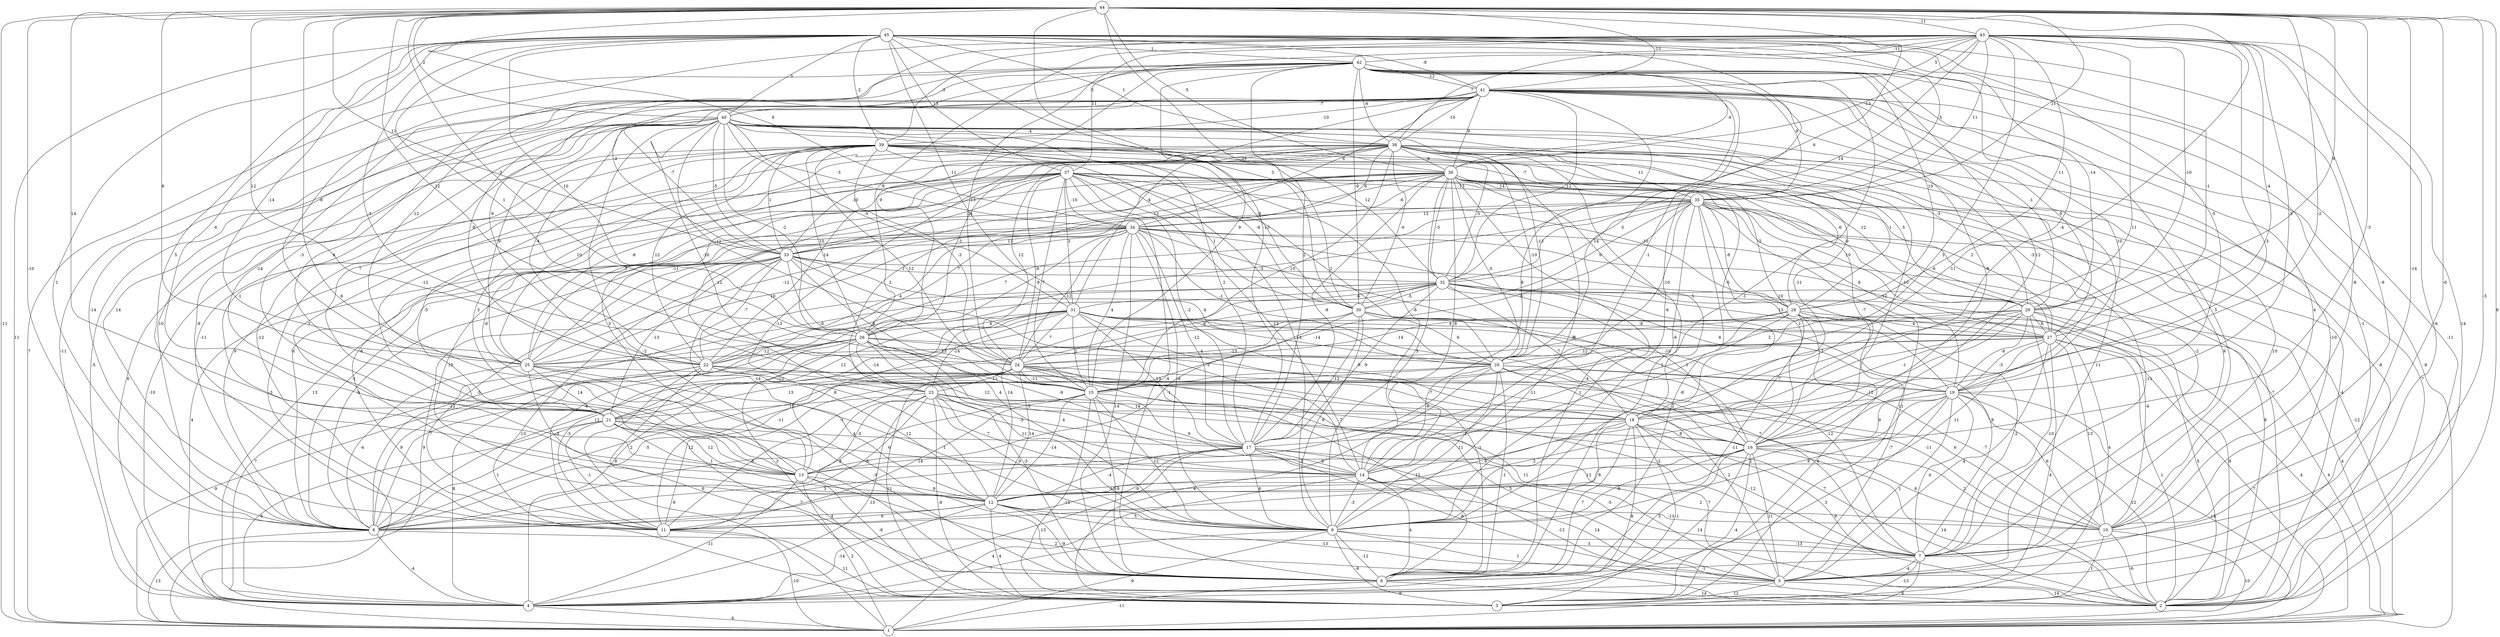 graph { 
	 fontname="Helvetica,Arial,sans-serif" 
	 node [shape = circle]; 
	 45 -- 1 [label = "11"];
	 45 -- 8 [label = "1"];
	 45 -- 10 [label = "-8"];
	 45 -- 13 [label = "5"];
	 45 -- 14 [label = "-1"];
	 45 -- 15 [label = "-3"];
	 45 -- 18 [label = "-4"];
	 45 -- 19 [label = "-5"];
	 45 -- 21 [label = "-6"];
	 45 -- 24 [label = "1"];
	 45 -- 25 [label = "-14"];
	 45 -- 26 [label = "10"];
	 45 -- 27 [label = "-1"];
	 45 -- 29 [label = "-14"];
	 45 -- 30 [label = "3"];
	 45 -- 31 [label = "-11"];
	 45 -- 35 [label = "5"];
	 45 -- 37 [label = "13"];
	 45 -- 38 [label = "1"];
	 45 -- 39 [label = "-2"];
	 45 -- 40 [label = "3"];
	 45 -- 41 [label = "-8"];
	 45 -- 42 [label = "1"];
	 44 -- 1 [label = "-11"];
	 44 -- 2 [label = "9"];
	 44 -- 5 [label = "-5"];
	 44 -- 6 [label = "6"];
	 44 -- 7 [label = "-6"];
	 44 -- 8 [label = "-10"];
	 44 -- 9 [label = "-11"];
	 44 -- 10 [label = "-14"];
	 44 -- 16 [label = "-3"];
	 44 -- 17 [label = "-13"];
	 44 -- 18 [label = "-2"];
	 44 -- 21 [label = "14"];
	 44 -- 22 [label = "12"];
	 44 -- 24 [label = "12"];
	 44 -- 25 [label = "9"];
	 44 -- 26 [label = "-3"];
	 44 -- 29 [label = "8"];
	 44 -- 30 [label = "11"];
	 44 -- 32 [label = "6"];
	 44 -- 33 [label = "11"];
	 44 -- 34 [label = "9"];
	 44 -- 35 [label = "11"];
	 44 -- 36 [label = "-5"];
	 44 -- 40 [label = "2"];
	 44 -- 41 [label = "-13"];
	 44 -- 43 [label = "11"];
	 43 -- 2 [label = "14"];
	 43 -- 3 [label = "-6"];
	 43 -- 10 [label = "-8"];
	 43 -- 13 [label = "6"];
	 43 -- 14 [label = "3"];
	 43 -- 16 [label = "-3"];
	 43 -- 18 [label = "11"];
	 43 -- 19 [label = "-3"];
	 43 -- 24 [label = "13"];
	 43 -- 25 [label = "-8"];
	 43 -- 26 [label = "-9"];
	 43 -- 27 [label = "-4"];
	 43 -- 28 [label = "11"];
	 43 -- 29 [label = "-10"];
	 43 -- 32 [label = "14"];
	 43 -- 35 [label = "11"];
	 43 -- 36 [label = "-13"];
	 43 -- 37 [label = "11"];
	 43 -- 38 [label = "7"];
	 43 -- 39 [label = "-3"];
	 43 -- 41 [label = "5"];
	 43 -- 42 [label = "-11"];
	 42 -- 1 [label = "7"];
	 42 -- 2 [label = "-11"];
	 42 -- 5 [label = "-1"];
	 42 -- 7 [label = "5"];
	 42 -- 9 [label = "-1"];
	 42 -- 13 [label = "-14"];
	 42 -- 15 [label = "9"];
	 42 -- 16 [label = "12"];
	 42 -- 17 [label = "2"];
	 42 -- 22 [label = "-9"];
	 42 -- 25 [label = "-12"];
	 42 -- 26 [label = "9"];
	 42 -- 28 [label = "10"];
	 42 -- 30 [label = "-9"];
	 42 -- 33 [label = "-2"];
	 42 -- 35 [label = "9"];
	 42 -- 36 [label = "-4"];
	 42 -- 38 [label = "-6"];
	 42 -- 40 [label = "-5"];
	 42 -- 41 [label = "-12"];
	 41 -- 1 [label = "-8"];
	 41 -- 4 [label = "-11"];
	 41 -- 5 [label = "-10"];
	 41 -- 8 [label = "-14"];
	 41 -- 9 [label = "-6"];
	 41 -- 10 [label = "4"];
	 41 -- 11 [label = "14"];
	 41 -- 14 [label = "8"];
	 41 -- 16 [label = "-8"];
	 41 -- 19 [label = "10"];
	 41 -- 20 [label = "5"];
	 41 -- 21 [label = "-3"];
	 41 -- 22 [label = "-8"];
	 41 -- 27 [label = "9"];
	 41 -- 29 [label = "-1"];
	 41 -- 31 [label = "-4"];
	 41 -- 32 [label = "12"];
	 41 -- 33 [label = "-7"];
	 41 -- 34 [label = "6"];
	 41 -- 36 [label = "9"];
	 41 -- 38 [label = "-10"];
	 41 -- 39 [label = "-10"];
	 41 -- 40 [label = "-7"];
	 40 -- 2 [label = "-8"];
	 40 -- 4 [label = "-5"];
	 40 -- 6 [label = "-2"];
	 40 -- 8 [label = "10"];
	 40 -- 11 [label = "-9"];
	 40 -- 13 [label = "-1"];
	 40 -- 15 [label = "-10"];
	 40 -- 16 [label = "-10"];
	 40 -- 17 [label = "2"];
	 40 -- 19 [label = "-3"];
	 40 -- 20 [label = "-13"];
	 40 -- 21 [label = "7"];
	 40 -- 22 [label = "-4"];
	 40 -- 24 [label = "-11"];
	 40 -- 25 [label = "9"];
	 40 -- 26 [label = "-2"];
	 40 -- 29 [label = "-3"];
	 40 -- 30 [label = "-9"];
	 40 -- 31 [label = "-5"];
	 40 -- 32 [label = "12"];
	 40 -- 33 [label = "-5"];
	 40 -- 34 [label = "-3"];
	 40 -- 38 [label = "-4"];
	 39 -- 4 [label = "6"];
	 39 -- 7 [label = "-2"];
	 39 -- 8 [label = "-11"];
	 39 -- 9 [label = "14"];
	 39 -- 11 [label = "-12"];
	 39 -- 12 [label = "3"];
	 39 -- 13 [label = "-5"];
	 39 -- 14 [label = "-8"];
	 39 -- 15 [label = "12"];
	 39 -- 18 [label = "-6"];
	 39 -- 22 [label = "12"];
	 39 -- 24 [label = "-3"];
	 39 -- 25 [label = "10"];
	 39 -- 26 [label = "10"];
	 39 -- 28 [label = "-6"];
	 39 -- 29 [label = "12"];
	 39 -- 30 [label = "-8"];
	 39 -- 33 [label = "1"];
	 39 -- 35 [label = "-7"];
	 39 -- 36 [label = "-9"];
	 38 -- 1 [label = "-3"];
	 38 -- 2 [label = "7"];
	 38 -- 5 [label = "11"];
	 38 -- 6 [label = "1"];
	 38 -- 7 [label = "9"];
	 38 -- 9 [label = "-3"];
	 38 -- 12 [label = "-13"];
	 38 -- 13 [label = "3"];
	 38 -- 15 [label = "-10"];
	 38 -- 18 [label = "-11"];
	 38 -- 20 [label = "-10"];
	 38 -- 21 [label = "-12"];
	 38 -- 22 [label = "-14"];
	 38 -- 24 [label = "12"];
	 38 -- 25 [label = "-8"];
	 38 -- 26 [label = "-3"];
	 38 -- 28 [label = "1"];
	 38 -- 29 [label = "5"];
	 38 -- 30 [label = "-6"];
	 38 -- 32 [label = "-5"];
	 38 -- 33 [label = "-10"];
	 38 -- 34 [label = "6"];
	 38 -- 35 [label = "11"];
	 38 -- 36 [label = "-9"];
	 37 -- 2 [label = "-7"];
	 37 -- 4 [label = "-10"];
	 37 -- 6 [label = "-4"];
	 37 -- 8 [label = "9"];
	 37 -- 11 [label = "-6"];
	 37 -- 13 [label = "-8"];
	 37 -- 14 [label = "-12"];
	 37 -- 15 [label = "7"];
	 37 -- 17 [label = "-2"];
	 37 -- 20 [label = "2"];
	 37 -- 23 [label = "12"];
	 37 -- 24 [label = "-9"];
	 37 -- 25 [label = "3"];
	 37 -- 28 [label = "-10"];
	 37 -- 29 [label = "-9"];
	 37 -- 30 [label = "1"];
	 37 -- 31 [label = "3"];
	 37 -- 33 [label = "-14"];
	 37 -- 34 [label = "-10"];
	 37 -- 35 [label = "-13"];
	 36 -- 2 [label = "-4"];
	 36 -- 4 [label = "13"];
	 36 -- 6 [label = "-4"];
	 36 -- 8 [label = "6"];
	 36 -- 9 [label = "5"];
	 36 -- 10 [label = "10"];
	 36 -- 13 [label = "3"];
	 36 -- 14 [label = "-8"];
	 36 -- 16 [label = "-7"];
	 36 -- 17 [label = "-8"];
	 36 -- 18 [label = "5"];
	 36 -- 20 [label = "-5"];
	 36 -- 22 [label = "7"];
	 36 -- 23 [label = "2"];
	 36 -- 25 [label = "-11"];
	 36 -- 27 [label = "2"];
	 36 -- 28 [label = "-2"];
	 36 -- 32 [label = "-3"];
	 36 -- 33 [label = "13"];
	 36 -- 34 [label = "-6"];
	 36 -- 35 [label = "14"];
	 35 -- 1 [label = "-12"];
	 35 -- 3 [label = "11"];
	 35 -- 6 [label = "-8"];
	 35 -- 7 [label = "-11"];
	 35 -- 14 [label = "-6"];
	 35 -- 15 [label = "8"];
	 35 -- 16 [label = "1"];
	 35 -- 19 [label = "12"];
	 35 -- 20 [label = "-10"];
	 35 -- 22 [label = "7"];
	 35 -- 25 [label = "-12"];
	 35 -- 26 [label = "-3"];
	 35 -- 27 [label = "-6"];
	 35 -- 28 [label = "-8"];
	 35 -- 29 [label = "10"];
	 35 -- 30 [label = "9"];
	 35 -- 32 [label = "14"];
	 35 -- 34 [label = "12"];
	 34 -- 2 [label = "8"];
	 34 -- 4 [label = "4"];
	 34 -- 6 [label = "14"];
	 34 -- 8 [label = "-1"];
	 34 -- 9 [label = "-8"];
	 34 -- 12 [label = "10"];
	 34 -- 15 [label = "4"];
	 34 -- 16 [label = "-8"];
	 34 -- 17 [label = "-12"];
	 34 -- 19 [label = "13"];
	 34 -- 20 [label = "-1"];
	 34 -- 22 [label = "4"];
	 34 -- 24 [label = "-12"];
	 34 -- 25 [label = "10"];
	 34 -- 26 [label = "9"];
	 34 -- 27 [label = "6"];
	 34 -- 33 [label = "13"];
	 33 -- 1 [label = "9"];
	 33 -- 3 [label = "13"];
	 33 -- 8 [label = "5"];
	 33 -- 9 [label = "4"];
	 33 -- 11 [label = "-5"];
	 33 -- 12 [label = "-14"];
	 33 -- 14 [label = "-3"];
	 33 -- 15 [label = "8"];
	 33 -- 20 [label = "4"];
	 33 -- 21 [label = "-13"];
	 33 -- 22 [label = "-7"];
	 33 -- 27 [label = "-10"];
	 33 -- 32 [label = "-1"];
	 32 -- 1 [label = "4"];
	 32 -- 3 [label = "4"];
	 32 -- 7 [label = "8"];
	 32 -- 8 [label = "-12"];
	 32 -- 10 [label = "-4"];
	 32 -- 11 [label = "-4"];
	 32 -- 12 [label = "14"];
	 32 -- 16 [label = "1"];
	 32 -- 17 [label = "-9"];
	 32 -- 18 [label = "7"];
	 32 -- 19 [label = "6"];
	 32 -- 24 [label = "-8"];
	 32 -- 25 [label = "-8"];
	 32 -- 30 [label = "-5"];
	 32 -- 31 [label = "-6"];
	 31 -- 3 [label = "3"];
	 31 -- 4 [label = "7"];
	 31 -- 6 [label = "-1"];
	 31 -- 7 [label = "7"];
	 31 -- 13 [label = "8"];
	 31 -- 15 [label = "2"];
	 31 -- 17 [label = "13"];
	 31 -- 18 [label = "-9"];
	 31 -- 19 [label = "-10"];
	 31 -- 20 [label = "-14"];
	 31 -- 21 [label = "12"];
	 31 -- 23 [label = "-14"];
	 31 -- 24 [label = "7"];
	 31 -- 26 [label = "6"];
	 31 -- 27 [label = "4"];
	 30 -- 2 [label = "5"];
	 30 -- 7 [label = "-12"];
	 30 -- 8 [label = "12"];
	 30 -- 9 [label = "9"];
	 30 -- 13 [label = "-1"];
	 30 -- 15 [label = "-13"];
	 30 -- 17 [label = "-12"];
	 30 -- 20 [label = "6"];
	 30 -- 27 [label = "-8"];
	 29 -- 1 [label = "4"];
	 29 -- 2 [label = "9"];
	 29 -- 7 [label = "-10"];
	 29 -- 11 [label = "-1"];
	 29 -- 14 [label = "-12"];
	 29 -- 15 [label = "7"];
	 29 -- 18 [label = "-1"];
	 29 -- 19 [label = "-8"];
	 29 -- 20 [label = "2"];
	 29 -- 27 [label = "6"];
	 28 -- 1 [label = "4"];
	 28 -- 3 [label = "4"];
	 28 -- 4 [label = "8"];
	 28 -- 5 [label = "-7"];
	 28 -- 6 [label = "-11"];
	 28 -- 7 [label = "-2"];
	 28 -- 11 [label = "-11"];
	 28 -- 13 [label = "1"];
	 28 -- 15 [label = "12"];
	 28 -- 24 [label = "-14"];
	 28 -- 27 [label = "-4"];
	 27 -- 1 [label = "-7"];
	 27 -- 2 [label = "1"];
	 27 -- 3 [label = "4"];
	 27 -- 5 [label = "4"];
	 27 -- 10 [label = "13"];
	 27 -- 12 [label = "11"];
	 27 -- 19 [label = "-3"];
	 27 -- 24 [label = "7"];
	 27 -- 25 [label = "13"];
	 26 -- 1 [label = "-9"];
	 26 -- 6 [label = "-5"];
	 26 -- 8 [label = "7"];
	 26 -- 9 [label = "11"];
	 26 -- 11 [label = "-3"];
	 26 -- 14 [label = "-5"];
	 26 -- 16 [label = "-11"];
	 26 -- 17 [label = "-9"];
	 26 -- 20 [label = "4"];
	 26 -- 21 [label = "-13"];
	 26 -- 22 [label = "-12"];
	 26 -- 23 [label = "-14"];
	 25 -- 2 [label = "7"];
	 25 -- 6 [label = "-9"];
	 25 -- 8 [label = "-4"];
	 25 -- 9 [label = "-1"];
	 25 -- 12 [label = "-3"];
	 25 -- 21 [label = "14"];
	 24 -- 3 [label = "11"];
	 24 -- 5 [label = "11"];
	 24 -- 6 [label = "12"];
	 24 -- 7 [label = "-2"];
	 24 -- 8 [label = "2"];
	 24 -- 10 [label = "-11"];
	 24 -- 12 [label = "14"];
	 24 -- 15 [label = "-11"];
	 24 -- 18 [label = "-7"];
	 24 -- 21 [label = "13"];
	 24 -- 23 [label = "11"];
	 23 -- 2 [label = "7"];
	 23 -- 3 [label = "-8"];
	 23 -- 4 [label = "13"];
	 23 -- 8 [label = "6"];
	 23 -- 9 [label = "9"];
	 23 -- 11 [label = "-8"];
	 23 -- 13 [label = "-3"];
	 23 -- 14 [label = "7"];
	 23 -- 16 [label = "-7"];
	 23 -- 17 [label = "4"];
	 23 -- 18 [label = "14"];
	 23 -- 21 [label = "13"];
	 22 -- 1 [label = "-9"];
	 22 -- 2 [label = "6"];
	 22 -- 3 [label = "6"];
	 22 -- 4 [label = "8"];
	 22 -- 8 [label = "9"];
	 22 -- 10 [label = "6"];
	 22 -- 12 [label = "12"];
	 22 -- 14 [label = "-3"];
	 22 -- 18 [label = "12"];
	 21 -- 4 [label = "6"];
	 21 -- 6 [label = "7"];
	 21 -- 8 [label = "1"];
	 21 -- 11 [label = "-1"];
	 21 -- 12 [label = "1"];
	 21 -- 13 [label = "12"];
	 21 -- 14 [label = "6"];
	 21 -- 17 [label = "4"];
	 20 -- 3 [label = "4"];
	 20 -- 5 [label = "2"];
	 20 -- 6 [label = "-1"];
	 20 -- 8 [label = "-5"];
	 20 -- 9 [label = "11"];
	 20 -- 10 [label = "-7"];
	 20 -- 11 [label = "12"];
	 20 -- 16 [label = "-2"];
	 20 -- 17 [label = "-6"];
	 20 -- 19 [label = "7"];
	 19 -- 1 [label = "14"];
	 19 -- 2 [label = "12"];
	 19 -- 4 [label = "3"];
	 19 -- 5 [label = "1"];
	 19 -- 7 [label = "4"];
	 19 -- 8 [label = "-2"];
	 19 -- 9 [label = "8"];
	 19 -- 10 [label = "6"];
	 19 -- 11 [label = "2"];
	 19 -- 16 [label = "9"];
	 18 -- 2 [label = "8"];
	 18 -- 3 [label = "-1"];
	 18 -- 4 [label = "8"];
	 18 -- 6 [label = "7"];
	 18 -- 7 [label = "-12"];
	 18 -- 9 [label = "8"];
	 18 -- 12 [label = "8"];
	 18 -- 16 [label = "8"];
	 18 -- 17 [label = "-1"];
	 17 -- 2 [label = "-12"];
	 17 -- 4 [label = "13"];
	 17 -- 5 [label = "-8"];
	 17 -- 7 [label = "-5"];
	 17 -- 8 [label = "3"];
	 17 -- 9 [label = "6"];
	 17 -- 11 [label = "-9"];
	 17 -- 12 [label = "-4"];
	 17 -- 14 [label = "-8"];
	 16 -- 2 [label = "14"];
	 16 -- 3 [label = "-4"];
	 16 -- 4 [label = "14"];
	 16 -- 5 [label = "11"];
	 16 -- 6 [label = "3"];
	 16 -- 9 [label = "-8"];
	 16 -- 10 [label = "2"];
	 16 -- 12 [label = "12"];
	 16 -- 13 [label = "3"];
	 15 -- 3 [label = "-14"];
	 15 -- 5 [label = "5"];
	 15 -- 6 [label = "-8"];
	 15 -- 8 [label = "8"];
	 15 -- 9 [label = "12"];
	 15 -- 11 [label = "14"];
	 15 -- 12 [label = "-14"];
	 15 -- 14 [label = "9"];
	 14 -- 1 [label = "4"];
	 14 -- 5 [label = "14"];
	 14 -- 6 [label = "4"];
	 14 -- 9 [label = "-3"];
	 14 -- 10 [label = "2"];
	 14 -- 12 [label = "-13"];
	 13 -- 1 [label = "2"];
	 13 -- 2 [label = "2"];
	 13 -- 4 [label = "-11"];
	 13 -- 6 [label = "-8"];
	 13 -- 12 [label = "9"];
	 12 -- 3 [label = "4"];
	 12 -- 4 [label = "-14"];
	 12 -- 5 [label = "-13"];
	 12 -- 6 [label = "-9"];
	 12 -- 8 [label = "4"];
	 12 -- 9 [label = "5"];
	 12 -- 10 [label = "-13"];
	 12 -- 11 [label = "6"];
	 11 -- 1 [label = "-10"];
	 11 -- 3 [label = "11"];
	 10 -- 1 [label = "10"];
	 10 -- 2 [label = "-6"];
	 10 -- 3 [label = "1"];
	 9 -- 1 [label = "-9"];
	 9 -- 3 [label = "-8"];
	 9 -- 4 [label = "7"];
	 9 -- 5 [label = "1"];
	 9 -- 6 [label = "-12"];
	 9 -- 7 [label = "-13"];
	 8 -- 1 [label = "13"];
	 8 -- 4 [label = "-4"];
	 8 -- 7 [label = "3"];
	 7 -- 1 [label = "6"];
	 7 -- 3 [label = "-13"];
	 7 -- 5 [label = "-4"];
	 7 -- 6 [label = "-1"];
	 6 -- 1 [label = "-11"];
	 6 -- 2 [label = "14"];
	 5 -- 2 [label = "14"];
	 5 -- 3 [label = "12"];
	 5 -- 4 [label = "-9"];
	 4 -- 1 [label = "-4"];
	 1;
	 2;
	 3;
	 4;
	 5;
	 6;
	 7;
	 8;
	 9;
	 10;
	 11;
	 12;
	 13;
	 14;
	 15;
	 16;
	 17;
	 18;
	 19;
	 20;
	 21;
	 22;
	 23;
	 24;
	 25;
	 26;
	 27;
	 28;
	 29;
	 30;
	 31;
	 32;
	 33;
	 34;
	 35;
	 36;
	 37;
	 38;
	 39;
	 40;
	 41;
	 42;
	 43;
	 44;
	 45;
}
